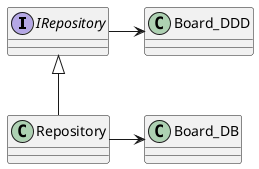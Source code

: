 @startuml

interface IRepository{
}
class Repository
class Board_DDD
class Board_DB
IRepository <|-down- Repository
IRepository -> Board_DDD
Repository -> Board_DB
@enduml